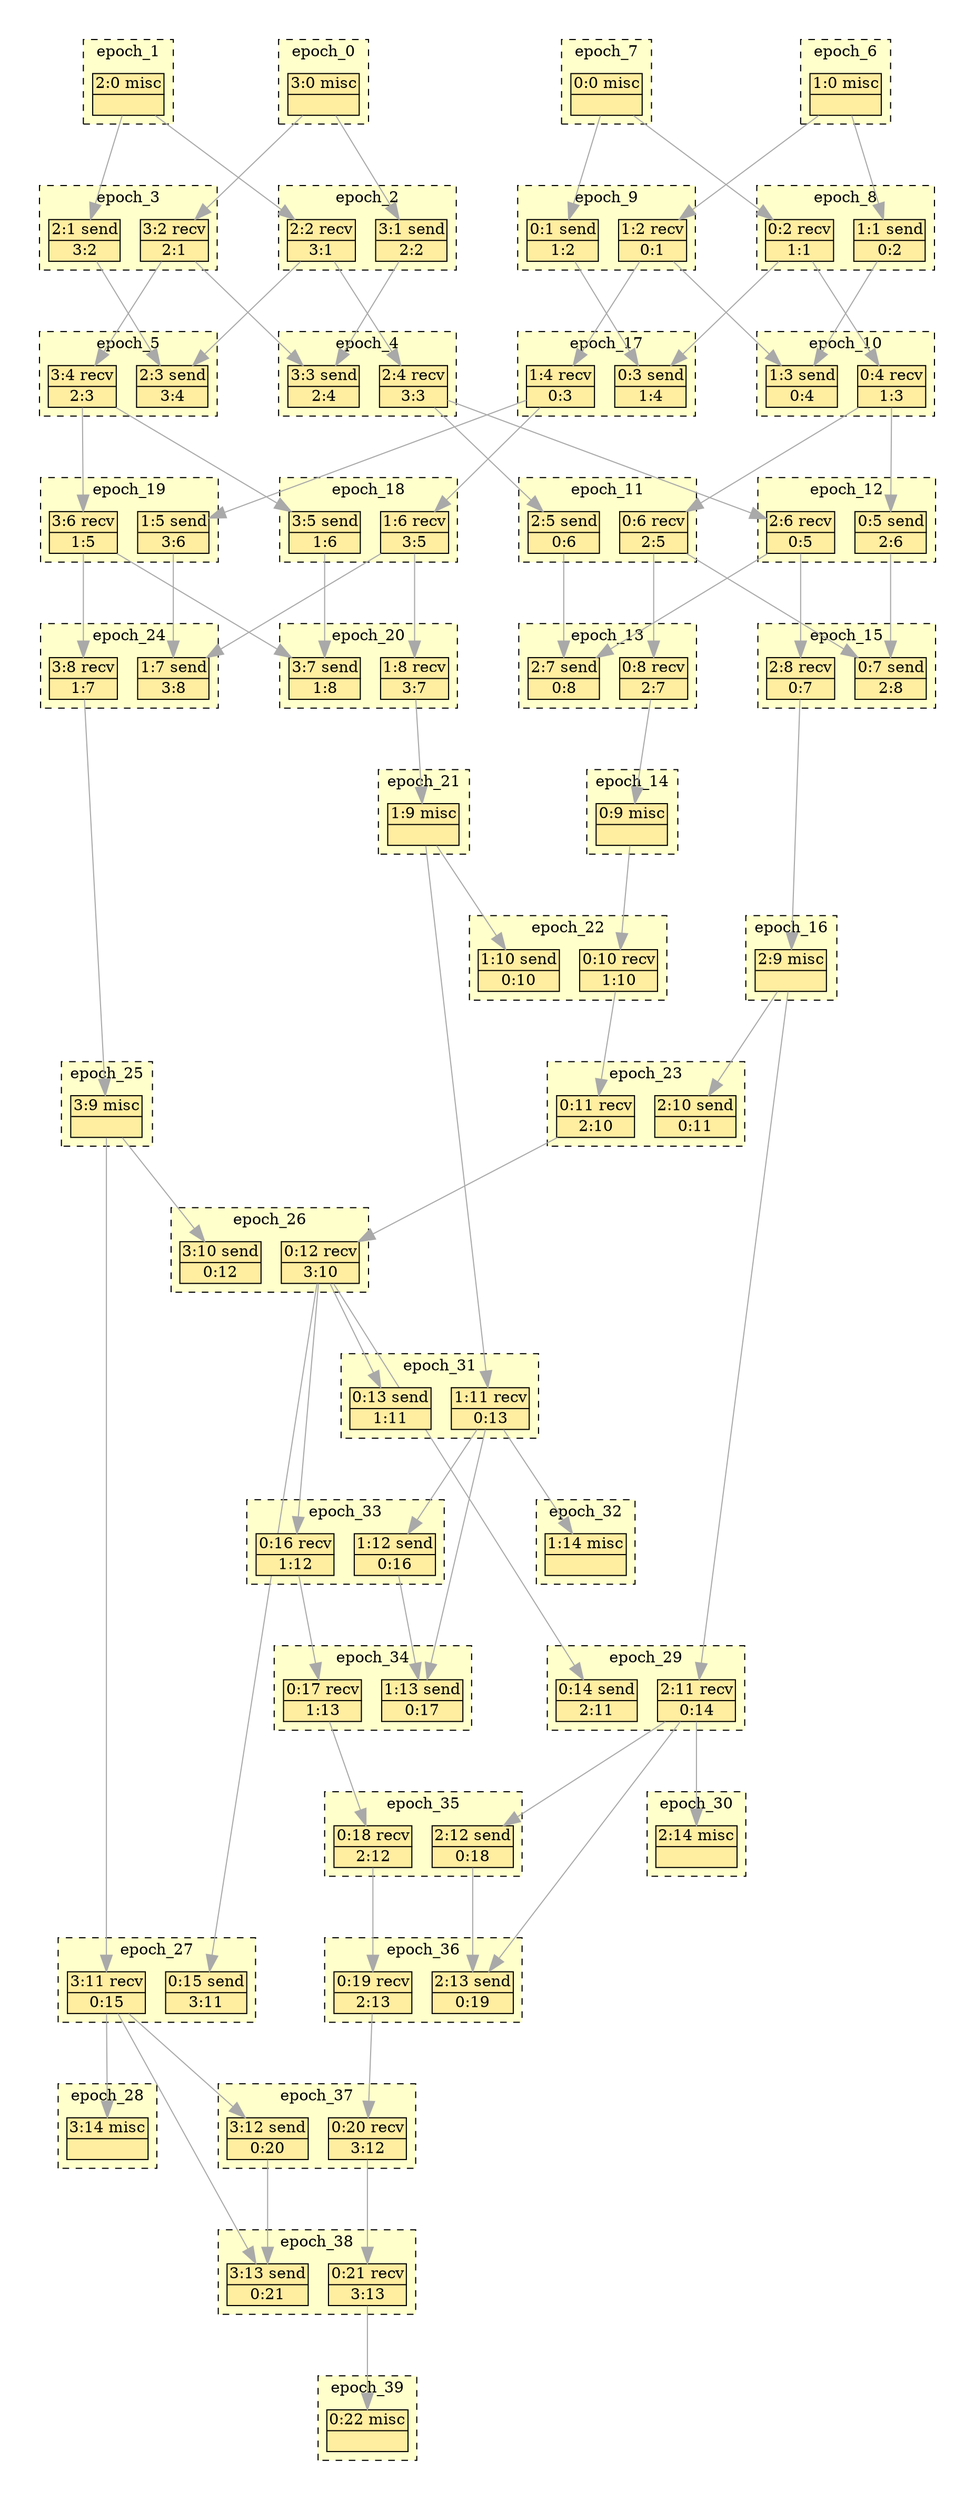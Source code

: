 digraph{node[shape=none margin=0 style=filled colorscheme=ylorrd9 fillcolor=2];compound=true;splines=line;subgraph clusterdummy0_0{style=invis;subgraph clusterdummy0_1{style=invis;subgraph clusterdummy0_2{style=invis;subgraph cluster0{style=dashed;colorscheme=ylorrd9;bgcolor=1;edge[arrowhead=empty];label=epoch_0;53[label=<<table border="0" cellborder="0" cellspacing="0"><tr><td>3:0 misc</td></tr><hr/><tr><td> </td></tr></table>>];}}}}subgraph clusterdummy1_0{style=invis;subgraph clusterdummy1_1{style=invis;subgraph clusterdummy1_2{style=invis;subgraph cluster1{style=dashed;colorscheme=ylorrd9;bgcolor=1;edge[arrowhead=empty];label=epoch_1;38[label=<<table border="0" cellborder="0" cellspacing="0"><tr><td>2:0 misc</td></tr><hr/><tr><td> </td></tr></table>>];}}}}subgraph clusterdummy2_0{style=invis;subgraph clusterdummy2_1{style=invis;subgraph clusterdummy2_2{style=invis;subgraph cluster2{style=dashed;colorscheme=ylorrd9;bgcolor=1;edge[arrowhead=empty];label=epoch_2;40[label=<<table border="0" cellborder="0" cellspacing="0"><tr><td>2:2 recv</td></tr><hr/><tr><td> 3:1 </td></tr></table>>];54[label=<<table border="0" cellborder="0" cellspacing="0"><tr><td>3:1 send</td></tr><hr/><tr><td> 2:2 </td></tr></table>>];}}}}subgraph clusterdummy3_0{style=invis;subgraph clusterdummy3_1{style=invis;subgraph clusterdummy3_2{style=invis;subgraph cluster3{style=dashed;colorscheme=ylorrd9;bgcolor=1;edge[arrowhead=empty];label=epoch_3;39[label=<<table border="0" cellborder="0" cellspacing="0"><tr><td>2:1 send</td></tr><hr/><tr><td> 3:2 </td></tr></table>>];55[label=<<table border="0" cellborder="0" cellspacing="0"><tr><td>3:2 recv</td></tr><hr/><tr><td> 2:1 </td></tr></table>>];}}}}subgraph clusterdummy4_0{style=invis;subgraph clusterdummy4_1{style=invis;subgraph clusterdummy4_2{style=invis;subgraph cluster4{style=dashed;colorscheme=ylorrd9;bgcolor=1;edge[arrowhead=empty];label=epoch_4;42[label=<<table border="0" cellborder="0" cellspacing="0"><tr><td>2:4 recv</td></tr><hr/><tr><td> 3:3 </td></tr></table>>];56[label=<<table border="0" cellborder="0" cellspacing="0"><tr><td>3:3 send</td></tr><hr/><tr><td> 2:4 </td></tr></table>>];}}}}subgraph clusterdummy5_0{style=invis;subgraph clusterdummy5_1{style=invis;subgraph clusterdummy5_2{style=invis;subgraph cluster5{style=dashed;colorscheme=ylorrd9;bgcolor=1;edge[arrowhead=empty];label=epoch_5;41[label=<<table border="0" cellborder="0" cellspacing="0"><tr><td>2:3 send</td></tr><hr/><tr><td> 3:4 </td></tr></table>>];57[label=<<table border="0" cellborder="0" cellspacing="0"><tr><td>3:4 recv</td></tr><hr/><tr><td> 2:3 </td></tr></table>>];}}}}subgraph clusterdummy6_0{style=invis;subgraph clusterdummy6_1{style=invis;subgraph clusterdummy6_2{style=invis;subgraph cluster6{style=dashed;colorscheme=ylorrd9;bgcolor=1;edge[arrowhead=empty];label=epoch_6;23[label=<<table border="0" cellborder="0" cellspacing="0"><tr><td>1:0 misc</td></tr><hr/><tr><td> </td></tr></table>>];}}}}subgraph clusterdummy7_0{style=invis;subgraph clusterdummy7_1{style=invis;subgraph clusterdummy7_2{style=invis;subgraph cluster7{style=dashed;colorscheme=ylorrd9;bgcolor=1;edge[arrowhead=empty];label=epoch_7;0[label=<<table border="0" cellborder="0" cellspacing="0"><tr><td>0:0 misc</td></tr><hr/><tr><td> </td></tr></table>>];}}}}subgraph clusterdummy8_0{style=invis;subgraph clusterdummy8_1{style=invis;subgraph clusterdummy8_2{style=invis;subgraph cluster8{style=dashed;colorscheme=ylorrd9;bgcolor=1;edge[arrowhead=empty];label=epoch_8;2[label=<<table border="0" cellborder="0" cellspacing="0"><tr><td>0:2 recv</td></tr><hr/><tr><td> 1:1 </td></tr></table>>];24[label=<<table border="0" cellborder="0" cellspacing="0"><tr><td>1:1 send</td></tr><hr/><tr><td> 0:2 </td></tr></table>>];}}}}subgraph clusterdummy9_0{style=invis;subgraph clusterdummy9_1{style=invis;subgraph clusterdummy9_2{style=invis;subgraph cluster9{style=dashed;colorscheme=ylorrd9;bgcolor=1;edge[arrowhead=empty];label=epoch_9;1[label=<<table border="0" cellborder="0" cellspacing="0"><tr><td>0:1 send</td></tr><hr/><tr><td> 1:2 </td></tr></table>>];25[label=<<table border="0" cellborder="0" cellspacing="0"><tr><td>1:2 recv</td></tr><hr/><tr><td> 0:1 </td></tr></table>>];}}}}subgraph clusterdummy10_0{style=invis;subgraph clusterdummy10_1{style=invis;subgraph clusterdummy10_2{style=invis;subgraph cluster10{style=dashed;colorscheme=ylorrd9;bgcolor=1;edge[arrowhead=empty];label=epoch_10;4[label=<<table border="0" cellborder="0" cellspacing="0"><tr><td>0:4 recv</td></tr><hr/><tr><td> 1:3 </td></tr></table>>];26[label=<<table border="0" cellborder="0" cellspacing="0"><tr><td>1:3 send</td></tr><hr/><tr><td> 0:4 </td></tr></table>>];}}}}subgraph clusterdummy11_0{style=invis;subgraph clusterdummy11_1{style=invis;subgraph clusterdummy11_2{style=invis;subgraph cluster11{style=dashed;colorscheme=ylorrd9;bgcolor=1;edge[arrowhead=empty];label=epoch_11;6[label=<<table border="0" cellborder="0" cellspacing="0"><tr><td>0:6 recv</td></tr><hr/><tr><td> 2:5 </td></tr></table>>];43[label=<<table border="0" cellborder="0" cellspacing="0"><tr><td>2:5 send</td></tr><hr/><tr><td> 0:6 </td></tr></table>>];}}}}subgraph clusterdummy12_0{style=invis;subgraph clusterdummy12_1{style=invis;subgraph clusterdummy12_2{style=invis;subgraph cluster12{style=dashed;colorscheme=ylorrd9;bgcolor=1;edge[arrowhead=empty];label=epoch_12;5[label=<<table border="0" cellborder="0" cellspacing="0"><tr><td>0:5 send</td></tr><hr/><tr><td> 2:6 </td></tr></table>>];44[label=<<table border="0" cellborder="0" cellspacing="0"><tr><td>2:6 recv</td></tr><hr/><tr><td> 0:5 </td></tr></table>>];}}}}subgraph clusterdummy13_0{style=invis;subgraph clusterdummy13_1{style=invis;subgraph clusterdummy13_2{style=invis;subgraph cluster13{style=dashed;colorscheme=ylorrd9;bgcolor=1;edge[arrowhead=empty];label=epoch_13;8[label=<<table border="0" cellborder="0" cellspacing="0"><tr><td>0:8 recv</td></tr><hr/><tr><td> 2:7 </td></tr></table>>];45[label=<<table border="0" cellborder="0" cellspacing="0"><tr><td>2:7 send</td></tr><hr/><tr><td> 0:8 </td></tr></table>>];}}}}subgraph clusterdummy14_0{style=invis;subgraph clusterdummy14_1{style=invis;subgraph clusterdummy14_2{style=invis;subgraph cluster14{style=dashed;colorscheme=ylorrd9;bgcolor=1;edge[arrowhead=empty];label=epoch_14;9[label=<<table border="0" cellborder="0" cellspacing="0"><tr><td>0:9 misc</td></tr><hr/><tr><td> </td></tr></table>>];}}}}subgraph clusterdummy15_0{style=invis;subgraph clusterdummy15_1{style=invis;subgraph clusterdummy15_2{style=invis;subgraph cluster15{style=dashed;colorscheme=ylorrd9;bgcolor=1;edge[arrowhead=empty];label=epoch_15;7[label=<<table border="0" cellborder="0" cellspacing="0"><tr><td>0:7 send</td></tr><hr/><tr><td> 2:8 </td></tr></table>>];46[label=<<table border="0" cellborder="0" cellspacing="0"><tr><td>2:8 recv</td></tr><hr/><tr><td> 0:7 </td></tr></table>>];}}}}subgraph clusterdummy16_0{style=invis;subgraph clusterdummy16_1{style=invis;subgraph clusterdummy16_2{style=invis;subgraph cluster16{style=dashed;colorscheme=ylorrd9;bgcolor=1;edge[arrowhead=empty];label=epoch_16;47[label=<<table border="0" cellborder="0" cellspacing="0"><tr><td>2:9 misc</td></tr><hr/><tr><td> </td></tr></table>>];}}}}subgraph clusterdummy17_0{style=invis;subgraph clusterdummy17_1{style=invis;subgraph clusterdummy17_2{style=invis;subgraph cluster17{style=dashed;colorscheme=ylorrd9;bgcolor=1;edge[arrowhead=empty];label=epoch_17;3[label=<<table border="0" cellborder="0" cellspacing="0"><tr><td>0:3 send</td></tr><hr/><tr><td> 1:4 </td></tr></table>>];27[label=<<table border="0" cellborder="0" cellspacing="0"><tr><td>1:4 recv</td></tr><hr/><tr><td> 0:3 </td></tr></table>>];}}}}subgraph clusterdummy18_0{style=invis;subgraph clusterdummy18_1{style=invis;subgraph clusterdummy18_2{style=invis;subgraph cluster18{style=dashed;colorscheme=ylorrd9;bgcolor=1;edge[arrowhead=empty];label=epoch_18;29[label=<<table border="0" cellborder="0" cellspacing="0"><tr><td>1:6 recv</td></tr><hr/><tr><td> 3:5 </td></tr></table>>];58[label=<<table border="0" cellborder="0" cellspacing="0"><tr><td>3:5 send</td></tr><hr/><tr><td> 1:6 </td></tr></table>>];}}}}subgraph clusterdummy19_0{style=invis;subgraph clusterdummy19_1{style=invis;subgraph clusterdummy19_2{style=invis;subgraph cluster19{style=dashed;colorscheme=ylorrd9;bgcolor=1;edge[arrowhead=empty];label=epoch_19;28[label=<<table border="0" cellborder="0" cellspacing="0"><tr><td>1:5 send</td></tr><hr/><tr><td> 3:6 </td></tr></table>>];59[label=<<table border="0" cellborder="0" cellspacing="0"><tr><td>3:6 recv</td></tr><hr/><tr><td> 1:5 </td></tr></table>>];}}}}subgraph clusterdummy20_0{style=invis;subgraph clusterdummy20_1{style=invis;subgraph clusterdummy20_2{style=invis;subgraph cluster20{style=dashed;colorscheme=ylorrd9;bgcolor=1;edge[arrowhead=empty];label=epoch_20;31[label=<<table border="0" cellborder="0" cellspacing="0"><tr><td>1:8 recv</td></tr><hr/><tr><td> 3:7 </td></tr></table>>];60[label=<<table border="0" cellborder="0" cellspacing="0"><tr><td>3:7 send</td></tr><hr/><tr><td> 1:8 </td></tr></table>>];}}}}subgraph clusterdummy21_0{style=invis;subgraph clusterdummy21_1{style=invis;subgraph clusterdummy21_2{style=invis;subgraph cluster21{style=dashed;colorscheme=ylorrd9;bgcolor=1;edge[arrowhead=empty];label=epoch_21;32[label=<<table border="0" cellborder="0" cellspacing="0"><tr><td>1:9 misc</td></tr><hr/><tr><td> </td></tr></table>>];}}}}subgraph clusterdummy22_0{style=invis;subgraph clusterdummy22_1{style=invis;subgraph clusterdummy22_2{style=invis;subgraph cluster22{style=dashed;colorscheme=ylorrd9;bgcolor=1;edge[arrowhead=empty];label=epoch_22;10[label=<<table border="0" cellborder="0" cellspacing="0"><tr><td>0:10 recv</td></tr><hr/><tr><td> 1:10 </td></tr></table>>];33[label=<<table border="0" cellborder="0" cellspacing="0"><tr><td>1:10 send</td></tr><hr/><tr><td> 0:10 </td></tr></table>>];}}}}subgraph clusterdummy23_0{style=invis;subgraph clusterdummy23_1{style=invis;subgraph clusterdummy23_2{style=invis;subgraph cluster23{style=dashed;colorscheme=ylorrd9;bgcolor=1;edge[arrowhead=empty];label=epoch_23;11[label=<<table border="0" cellborder="0" cellspacing="0"><tr><td>0:11 recv</td></tr><hr/><tr><td> 2:10 </td></tr></table>>];48[label=<<table border="0" cellborder="0" cellspacing="0"><tr><td>2:10 send</td></tr><hr/><tr><td> 0:11 </td></tr></table>>];}}}}subgraph clusterdummy24_0{style=invis;subgraph clusterdummy24_1{style=invis;subgraph clusterdummy24_2{style=invis;subgraph cluster24{style=dashed;colorscheme=ylorrd9;bgcolor=1;edge[arrowhead=empty];label=epoch_24;30[label=<<table border="0" cellborder="0" cellspacing="0"><tr><td>1:7 send</td></tr><hr/><tr><td> 3:8 </td></tr></table>>];61[label=<<table border="0" cellborder="0" cellspacing="0"><tr><td>3:8 recv</td></tr><hr/><tr><td> 1:7 </td></tr></table>>];}}}}subgraph clusterdummy25_0{style=invis;subgraph clusterdummy25_1{style=invis;subgraph clusterdummy25_2{style=invis;subgraph cluster25{style=dashed;colorscheme=ylorrd9;bgcolor=1;edge[arrowhead=empty];label=epoch_25;62[label=<<table border="0" cellborder="0" cellspacing="0"><tr><td>3:9 misc</td></tr><hr/><tr><td> </td></tr></table>>];}}}}subgraph clusterdummy26_0{style=invis;subgraph clusterdummy26_1{style=invis;subgraph clusterdummy26_2{style=invis;subgraph cluster26{style=dashed;colorscheme=ylorrd9;bgcolor=1;edge[arrowhead=empty];label=epoch_26;12[label=<<table border="0" cellborder="0" cellspacing="0"><tr><td>0:12 recv</td></tr><hr/><tr><td> 3:10 </td></tr></table>>];63[label=<<table border="0" cellborder="0" cellspacing="0"><tr><td>3:10 send</td></tr><hr/><tr><td> 0:12 </td></tr></table>>];}}}}subgraph clusterdummy27_0{style=invis;subgraph clusterdummy27_1{style=invis;subgraph clusterdummy27_2{style=invis;subgraph cluster27{style=dashed;colorscheme=ylorrd9;bgcolor=1;edge[arrowhead=empty];label=epoch_27;15[label=<<table border="0" cellborder="0" cellspacing="0"><tr><td>0:15 send</td></tr><hr/><tr><td> 3:11 </td></tr></table>>];64[label=<<table border="0" cellborder="0" cellspacing="0"><tr><td>3:11 recv</td></tr><hr/><tr><td> 0:15 </td></tr></table>>];}}}}subgraph clusterdummy28_0{style=invis;subgraph clusterdummy28_1{style=invis;subgraph clusterdummy28_2{style=invis;subgraph cluster28{style=dashed;colorscheme=ylorrd9;bgcolor=1;edge[arrowhead=empty];label=epoch_28;67[label=<<table border="0" cellborder="0" cellspacing="0"><tr><td>3:14 misc</td></tr><hr/><tr><td> </td></tr></table>>];}}}}subgraph clusterdummy29_0{style=invis;subgraph clusterdummy29_1{style=invis;subgraph clusterdummy29_2{style=invis;subgraph cluster29{style=dashed;colorscheme=ylorrd9;bgcolor=1;edge[arrowhead=empty];label=epoch_29;14[label=<<table border="0" cellborder="0" cellspacing="0"><tr><td>0:14 send</td></tr><hr/><tr><td> 2:11 </td></tr></table>>];49[label=<<table border="0" cellborder="0" cellspacing="0"><tr><td>2:11 recv</td></tr><hr/><tr><td> 0:14 </td></tr></table>>];}}}}subgraph clusterdummy30_0{style=invis;subgraph clusterdummy30_1{style=invis;subgraph clusterdummy30_2{style=invis;subgraph cluster30{style=dashed;colorscheme=ylorrd9;bgcolor=1;edge[arrowhead=empty];label=epoch_30;52[label=<<table border="0" cellborder="0" cellspacing="0"><tr><td>2:14 misc</td></tr><hr/><tr><td> </td></tr></table>>];}}}}subgraph clusterdummy31_0{style=invis;subgraph clusterdummy31_1{style=invis;subgraph clusterdummy31_2{style=invis;subgraph cluster31{style=dashed;colorscheme=ylorrd9;bgcolor=1;edge[arrowhead=empty];label=epoch_31;13[label=<<table border="0" cellborder="0" cellspacing="0"><tr><td>0:13 send</td></tr><hr/><tr><td> 1:11 </td></tr></table>>];34[label=<<table border="0" cellborder="0" cellspacing="0"><tr><td>1:11 recv</td></tr><hr/><tr><td> 0:13 </td></tr></table>>];}}}}subgraph clusterdummy32_0{style=invis;subgraph clusterdummy32_1{style=invis;subgraph clusterdummy32_2{style=invis;subgraph cluster32{style=dashed;colorscheme=ylorrd9;bgcolor=1;edge[arrowhead=empty];label=epoch_32;37[label=<<table border="0" cellborder="0" cellspacing="0"><tr><td>1:14 misc</td></tr><hr/><tr><td> </td></tr></table>>];}}}}subgraph clusterdummy33_0{style=invis;subgraph clusterdummy33_1{style=invis;subgraph clusterdummy33_2{style=invis;subgraph cluster33{style=dashed;colorscheme=ylorrd9;bgcolor=1;edge[arrowhead=empty];label=epoch_33;16[label=<<table border="0" cellborder="0" cellspacing="0"><tr><td>0:16 recv</td></tr><hr/><tr><td> 1:12 </td></tr></table>>];35[label=<<table border="0" cellborder="0" cellspacing="0"><tr><td>1:12 send</td></tr><hr/><tr><td> 0:16 </td></tr></table>>];}}}}subgraph clusterdummy34_0{style=invis;subgraph clusterdummy34_1{style=invis;subgraph clusterdummy34_2{style=invis;subgraph cluster34{style=dashed;colorscheme=ylorrd9;bgcolor=1;edge[arrowhead=empty];label=epoch_34;17[label=<<table border="0" cellborder="0" cellspacing="0"><tr><td>0:17 recv</td></tr><hr/><tr><td> 1:13 </td></tr></table>>];36[label=<<table border="0" cellborder="0" cellspacing="0"><tr><td>1:13 send</td></tr><hr/><tr><td> 0:17 </td></tr></table>>];}}}}subgraph clusterdummy35_0{style=invis;subgraph clusterdummy35_1{style=invis;subgraph clusterdummy35_2{style=invis;subgraph cluster35{style=dashed;colorscheme=ylorrd9;bgcolor=1;edge[arrowhead=empty];label=epoch_35;18[label=<<table border="0" cellborder="0" cellspacing="0"><tr><td>0:18 recv</td></tr><hr/><tr><td> 2:12 </td></tr></table>>];50[label=<<table border="0" cellborder="0" cellspacing="0"><tr><td>2:12 send</td></tr><hr/><tr><td> 0:18 </td></tr></table>>];}}}}subgraph clusterdummy36_0{style=invis;subgraph clusterdummy36_1{style=invis;subgraph clusterdummy36_2{style=invis;subgraph cluster36{style=dashed;colorscheme=ylorrd9;bgcolor=1;edge[arrowhead=empty];label=epoch_36;19[label=<<table border="0" cellborder="0" cellspacing="0"><tr><td>0:19 recv</td></tr><hr/><tr><td> 2:13 </td></tr></table>>];51[label=<<table border="0" cellborder="0" cellspacing="0"><tr><td>2:13 send</td></tr><hr/><tr><td> 0:19 </td></tr></table>>];}}}}subgraph clusterdummy37_0{style=invis;subgraph clusterdummy37_1{style=invis;subgraph clusterdummy37_2{style=invis;subgraph cluster37{style=dashed;colorscheme=ylorrd9;bgcolor=1;edge[arrowhead=empty];label=epoch_37;20[label=<<table border="0" cellborder="0" cellspacing="0"><tr><td>0:20 recv</td></tr><hr/><tr><td> 3:12 </td></tr></table>>];65[label=<<table border="0" cellborder="0" cellspacing="0"><tr><td>3:12 send</td></tr><hr/><tr><td> 0:20 </td></tr></table>>];}}}}subgraph clusterdummy38_0{style=invis;subgraph clusterdummy38_1{style=invis;subgraph clusterdummy38_2{style=invis;subgraph cluster38{style=dashed;colorscheme=ylorrd9;bgcolor=1;edge[arrowhead=empty];label=epoch_38;21[label=<<table border="0" cellborder="0" cellspacing="0"><tr><td>0:21 recv</td></tr><hr/><tr><td> 3:13 </td></tr></table>>];66[label=<<table border="0" cellborder="0" cellspacing="0"><tr><td>3:13 send</td></tr><hr/><tr><td> 0:21 </td></tr></table>>];}}}}subgraph clusterdummy39_0{style=invis;subgraph clusterdummy39_1{style=invis;subgraph clusterdummy39_2{style=invis;subgraph cluster39{style=dashed;colorscheme=ylorrd9;bgcolor=1;edge[arrowhead=empty];label=epoch_39;22[label=<<table border="0" cellborder="0" cellspacing="0"><tr><td>0:22 misc</td></tr><hr/><tr><td> </td></tr></table>>];}}}}subgraph clusterdummy40_0{style=invis;subgraph clusterdummy40_1{style=invis;subgraph clusterdummy40_2{style=invis;subgraph cluster40{style=dashed;colorscheme=ylorrd9;bgcolor=1;edge[arrowhead=empty];label=epoch_40;}}}}subgraph{edge[color=darkgray arrowsize=1.5];0->1;0->2;2->3;1->3;2->4;4->5;4->6;6->7;5->7;6->8;8->9;9->10;10->11;11->12;12->13;12->14;12->15;12->16;16->17;17->18;18->19;19->20;20->21;21->22;23->24;23->25;25->26;24->26;25->27;27->28;27->29;29->30;28->30;29->31;31->32;32->33;32->34;34->35;35->36;34->36;34->37;38->39;38->40;40->41;39->41;40->42;42->43;42->44;44->45;43->45;44->46;46->47;47->48;47->49;49->50;50->51;49->51;49->52;53->54;53->55;55->56;54->56;55->57;57->58;57->59;59->60;58->60;59->61;61->62;62->63;62->64;64->65;65->66;64->66;64->67;}}